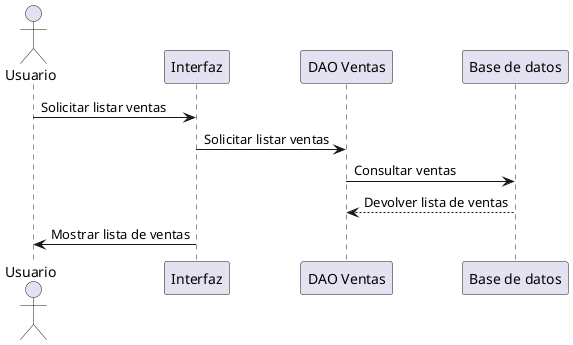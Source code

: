 @startuml Listar ventas

actor Usuario
participant "Interfaz" as UI
participant "DAO Ventas" as DAOV
participant "Base de datos" as BD

Usuario -> UI: Solicitar listar ventas
UI -> DAOV: Solicitar listar ventas
DAOV -> BD: Consultar ventas
BD --> DAOV: Devolver lista de ventas
UI -> Usuario: Mostrar lista de ventas

@enduml